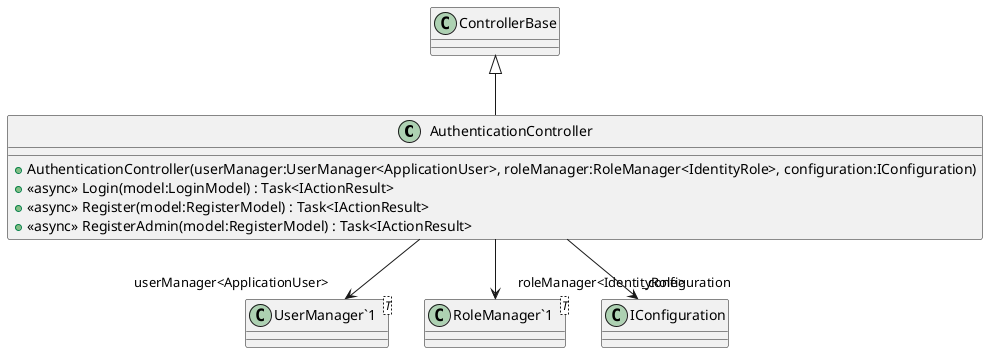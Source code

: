 @startuml
class AuthenticationController {
    + AuthenticationController(userManager:UserManager<ApplicationUser>, roleManager:RoleManager<IdentityRole>, configuration:IConfiguration)
    + <<async>> Login(model:LoginModel) : Task<IActionResult>
    + <<async>> Register(model:RegisterModel) : Task<IActionResult>
    + <<async>> RegisterAdmin(model:RegisterModel) : Task<IActionResult>
}
class "UserManager`1"<T> {
}
class "RoleManager`1"<T> {
}
ControllerBase <|-- AuthenticationController
AuthenticationController --> "userManager<ApplicationUser>" "UserManager`1"
AuthenticationController --> "roleManager<IdentityRole>" "RoleManager`1"
AuthenticationController --> "_configuration" IConfiguration
@enduml
